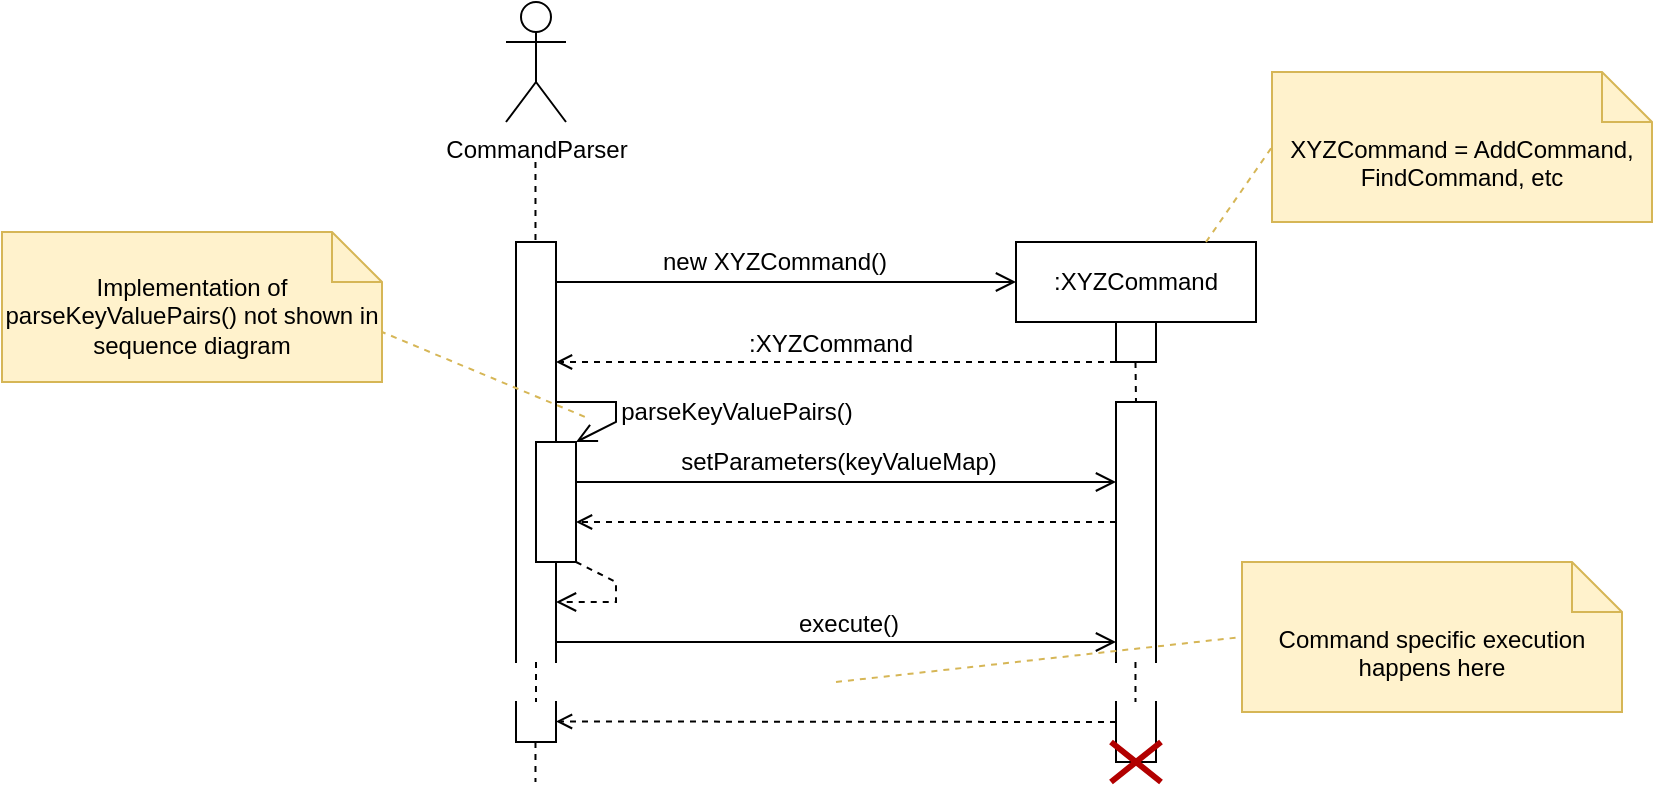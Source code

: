 <mxfile version="26.1.3">
  <diagram id="3q07VNqblSTx5j6VLEmy" name="Page-1">
    <mxGraphModel dx="1048" dy="668" grid="1" gridSize="10" guides="1" tooltips="1" connect="1" arrows="1" fold="1" page="1" pageScale="1" pageWidth="1169" pageHeight="827" math="0" shadow="0">
      <root>
        <mxCell id="0" />
        <mxCell id="1" parent="0" />
        <mxCell id="_zjArbaSMD3B-iguk2qb-1" value="CommandParser" style="shape=umlActor;verticalLabelPosition=bottom;verticalAlign=top;html=1;" vertex="1" parent="1">
          <mxGeometry x="282" y="110" width="30" height="60" as="geometry" />
        </mxCell>
        <mxCell id="_zjArbaSMD3B-iguk2qb-3" value="" style="shape=partialRectangle;whiteSpace=wrap;html=1;bottom=0;point=[];connectable=0;targetShapes=umlLifeline;" vertex="1" parent="1">
          <mxGeometry x="287" y="230" width="20" height="210" as="geometry" />
        </mxCell>
        <mxCell id="_zjArbaSMD3B-iguk2qb-4" value="" style="shape=partialRectangle;whiteSpace=wrap;html=1;top=0;point=[];connectable=0;targetShapes=umlLifeline;" vertex="1" parent="1">
          <mxGeometry x="287" y="460" width="20" height="20" as="geometry" />
        </mxCell>
        <mxCell id="_zjArbaSMD3B-iguk2qb-8" value="" style="endArrow=none;startArrow=none;endFill=0;startFill=0;endSize=8;html=1;verticalAlign=bottom;labelBackgroundColor=none;strokeWidth=1;rounded=0;dashed=1;" edge="1" parent="1">
          <mxGeometry width="160" relative="1" as="geometry">
            <mxPoint x="296.74" y="190" as="sourcePoint" />
            <mxPoint x="296.74" y="230" as="targetPoint" />
          </mxGeometry>
        </mxCell>
        <mxCell id="_zjArbaSMD3B-iguk2qb-9" value="" style="endArrow=open;startArrow=none;endFill=0;startFill=0;endSize=8;html=1;verticalAlign=bottom;labelBackgroundColor=none;strokeWidth=1;rounded=0;entryX=0;entryY=0.5;entryDx=0;entryDy=0;" edge="1" parent="1" target="_zjArbaSMD3B-iguk2qb-11">
          <mxGeometry width="160" relative="1" as="geometry">
            <mxPoint x="307" y="250" as="sourcePoint" />
            <mxPoint x="487" y="250" as="targetPoint" />
          </mxGeometry>
        </mxCell>
        <mxCell id="_zjArbaSMD3B-iguk2qb-10" value="new XYZCommand()" style="text;html=1;align=center;verticalAlign=middle;resizable=0;points=[];autosize=1;strokeColor=none;fillColor=none;" vertex="1" parent="1">
          <mxGeometry x="346" y="225" width="140" height="30" as="geometry" />
        </mxCell>
        <mxCell id="_zjArbaSMD3B-iguk2qb-11" value=":XYZCommand" style="fontStyle=0;html=1;whiteSpace=wrap;" vertex="1" parent="1">
          <mxGeometry x="537" y="230" width="120" height="40" as="geometry" />
        </mxCell>
        <mxCell id="_zjArbaSMD3B-iguk2qb-12" value="" style="whiteSpace=wrap;html=1;" vertex="1" parent="1">
          <mxGeometry x="587" y="270" width="20" height="20" as="geometry" />
        </mxCell>
        <mxCell id="_zjArbaSMD3B-iguk2qb-13" value="" style="html=1;verticalAlign=bottom;labelBackgroundColor=none;endArrow=open;endFill=0;dashed=1;rounded=0;exitX=0;exitY=1;exitDx=0;exitDy=0;" edge="1" parent="1" source="_zjArbaSMD3B-iguk2qb-12">
          <mxGeometry width="160" relative="1" as="geometry">
            <mxPoint x="377" y="340" as="sourcePoint" />
            <mxPoint x="307" y="290" as="targetPoint" />
          </mxGeometry>
        </mxCell>
        <mxCell id="_zjArbaSMD3B-iguk2qb-14" value=":XYZCommand" style="text;html=1;align=center;verticalAlign=middle;resizable=0;points=[];autosize=1;strokeColor=none;fillColor=none;" vertex="1" parent="1">
          <mxGeometry x="389" y="266" width="110" height="30" as="geometry" />
        </mxCell>
        <mxCell id="_zjArbaSMD3B-iguk2qb-15" value="" style="endArrow=none;startArrow=none;endFill=0;startFill=0;endSize=8;html=1;verticalAlign=bottom;labelBackgroundColor=none;strokeWidth=1;rounded=0;dashed=1;" edge="1" parent="1">
          <mxGeometry width="160" relative="1" as="geometry">
            <mxPoint x="596.74" y="290" as="sourcePoint" />
            <mxPoint x="597" y="310" as="targetPoint" />
          </mxGeometry>
        </mxCell>
        <mxCell id="_zjArbaSMD3B-iguk2qb-17" value="" style="shape=partialRectangle;whiteSpace=wrap;html=1;bottom=0;point=[];connectable=0;targetShapes=umlLifeline;" vertex="1" parent="1">
          <mxGeometry x="587" y="310" width="20" height="130" as="geometry" />
        </mxCell>
        <mxCell id="_zjArbaSMD3B-iguk2qb-18" value="" style="shape=partialRectangle;whiteSpace=wrap;html=1;top=0;point=[];connectable=0;targetShapes=umlLifeline;" vertex="1" parent="1">
          <mxGeometry x="587" y="460" width="20" height="30" as="geometry" />
        </mxCell>
        <mxCell id="_zjArbaSMD3B-iguk2qb-19" value="execute()" style="text;html=1;align=center;verticalAlign=middle;resizable=0;points=[];autosize=1;strokeColor=none;fillColor=none;" vertex="1" parent="1">
          <mxGeometry x="418" y="406" width="70" height="30" as="geometry" />
        </mxCell>
        <mxCell id="_zjArbaSMD3B-iguk2qb-20" value="" style="endArrow=open;startArrow=none;endFill=0;startFill=0;endSize=8;html=1;verticalAlign=bottom;labelBackgroundColor=none;strokeWidth=1;rounded=0;" edge="1" parent="1">
          <mxGeometry width="160" relative="1" as="geometry">
            <mxPoint x="307" y="430" as="sourcePoint" />
            <mxPoint x="587" y="430" as="targetPoint" />
          </mxGeometry>
        </mxCell>
        <mxCell id="_zjArbaSMD3B-iguk2qb-21" value="" style="endArrow=none;startArrow=none;endFill=0;startFill=0;endSize=8;html=1;verticalAlign=bottom;labelBackgroundColor=none;strokeWidth=1;rounded=0;dashed=1;" edge="1" parent="1">
          <mxGeometry width="160" relative="1" as="geometry">
            <mxPoint x="297" y="440" as="sourcePoint" />
            <mxPoint x="297" y="460" as="targetPoint" />
          </mxGeometry>
        </mxCell>
        <mxCell id="_zjArbaSMD3B-iguk2qb-22" value="" style="endArrow=none;startArrow=none;endFill=0;startFill=0;endSize=8;html=1;verticalAlign=bottom;labelBackgroundColor=none;strokeWidth=1;rounded=0;dashed=1;" edge="1" parent="1">
          <mxGeometry width="160" relative="1" as="geometry">
            <mxPoint x="596.74" y="440" as="sourcePoint" />
            <mxPoint x="596.74" y="460" as="targetPoint" />
          </mxGeometry>
        </mxCell>
        <mxCell id="_zjArbaSMD3B-iguk2qb-23" value="" style="html=1;verticalAlign=bottom;labelBackgroundColor=none;endArrow=open;endFill=0;dashed=1;rounded=0;" edge="1" parent="1">
          <mxGeometry width="160" relative="1" as="geometry">
            <mxPoint x="587" y="470" as="sourcePoint" />
            <mxPoint x="307" y="469.74" as="targetPoint" />
          </mxGeometry>
        </mxCell>
        <mxCell id="_zjArbaSMD3B-iguk2qb-24" value="" style="shape=umlDestroy;whiteSpace=wrap;html=1;strokeWidth=3;targetShapes=umlLifeline;fillColor=#e51400;fontColor=#ffffff;strokeColor=#B20000;" vertex="1" parent="1">
          <mxGeometry x="584.5" y="480" width="25" height="20" as="geometry" />
        </mxCell>
        <mxCell id="_zjArbaSMD3B-iguk2qb-25" value="" style="endArrow=none;startArrow=none;endFill=0;startFill=0;endSize=8;html=1;verticalAlign=bottom;labelBackgroundColor=none;strokeWidth=1;rounded=0;dashed=1;" edge="1" parent="1">
          <mxGeometry width="160" relative="1" as="geometry">
            <mxPoint x="296.74" y="480" as="sourcePoint" />
            <mxPoint x="296.74" y="500" as="targetPoint" />
          </mxGeometry>
        </mxCell>
        <mxCell id="_zjArbaSMD3B-iguk2qb-33" value="" style="endArrow=open;startArrow=none;endFill=0;startFill=0;endSize=8;html=1;verticalAlign=bottom;labelBackgroundColor=none;strokeWidth=1;rounded=0;entryX=1;entryY=0;entryDx=0;entryDy=0;" edge="1" parent="1" target="_zjArbaSMD3B-iguk2qb-34">
          <mxGeometry width="160" relative="1" as="geometry">
            <mxPoint x="307" y="310" as="sourcePoint" />
            <mxPoint x="467" y="310" as="targetPoint" />
            <Array as="points">
              <mxPoint x="337" y="310" />
              <mxPoint x="337" y="320" />
            </Array>
          </mxGeometry>
        </mxCell>
        <mxCell id="_zjArbaSMD3B-iguk2qb-34" value="" style="whiteSpace=wrap;html=1;" vertex="1" parent="1">
          <mxGeometry x="297" y="330" width="20" height="60" as="geometry" />
        </mxCell>
        <mxCell id="_zjArbaSMD3B-iguk2qb-35" value="" style="endArrow=open;startArrow=none;endFill=0;startFill=0;endSize=8;html=1;verticalAlign=bottom;dashed=1;labelBackgroundColor=none;rounded=0;exitX=1;exitY=1;exitDx=0;exitDy=0;" edge="1" parent="1" source="_zjArbaSMD3B-iguk2qb-34">
          <mxGeometry width="160" relative="1" as="geometry">
            <mxPoint x="387" y="390" as="sourcePoint" />
            <mxPoint x="307" y="410" as="targetPoint" />
            <Array as="points">
              <mxPoint x="337" y="400" />
              <mxPoint x="337" y="410" />
            </Array>
          </mxGeometry>
        </mxCell>
        <mxCell id="_zjArbaSMD3B-iguk2qb-36" value="parseKeyValuePairs()" style="text;html=1;align=center;verticalAlign=middle;resizable=0;points=[];autosize=1;strokeColor=none;fillColor=none;" vertex="1" parent="1">
          <mxGeometry x="327" y="300" width="140" height="30" as="geometry" />
        </mxCell>
        <mxCell id="_zjArbaSMD3B-iguk2qb-37" value="" style="endArrow=open;startArrow=none;endFill=0;startFill=0;endSize=8;html=1;verticalAlign=bottom;labelBackgroundColor=none;strokeWidth=1;rounded=0;" edge="1" parent="1">
          <mxGeometry width="160" relative="1" as="geometry">
            <mxPoint x="317" y="350" as="sourcePoint" />
            <mxPoint x="587" y="350" as="targetPoint" />
          </mxGeometry>
        </mxCell>
        <mxCell id="_zjArbaSMD3B-iguk2qb-38" value="setParameters(keyValueMap)" style="text;html=1;align=center;verticalAlign=middle;resizable=0;points=[];autosize=1;strokeColor=none;fillColor=none;" vertex="1" parent="1">
          <mxGeometry x="358" y="325" width="180" height="30" as="geometry" />
        </mxCell>
        <mxCell id="_zjArbaSMD3B-iguk2qb-39" value="" style="html=1;verticalAlign=bottom;labelBackgroundColor=none;endArrow=open;endFill=0;dashed=1;rounded=0;" edge="1" parent="1">
          <mxGeometry width="160" relative="1" as="geometry">
            <mxPoint x="587" y="370" as="sourcePoint" />
            <mxPoint x="317" y="370" as="targetPoint" />
          </mxGeometry>
        </mxCell>
        <mxCell id="_zjArbaSMD3B-iguk2qb-40" value="XYZCommand = AddCommand, FindCommand, etc" style="shape=note2;boundedLbl=1;whiteSpace=wrap;html=1;size=25;verticalAlign=top;align=center;fillColor=#fff2cc;strokeColor=#d6b656;" vertex="1" parent="1">
          <mxGeometry x="665" y="145" width="190" height="75" as="geometry" />
        </mxCell>
        <mxCell id="_zjArbaSMD3B-iguk2qb-41" value="" style="endArrow=none;dashed=1;html=1;rounded=0;exitX=1.005;exitY=0.131;exitDx=0;exitDy=0;entryX=0;entryY=0.5;entryDx=0;entryDy=0;entryPerimeter=0;exitPerimeter=0;fillColor=#fff2cc;strokeColor=#d6b656;" edge="1" parent="1" target="_zjArbaSMD3B-iguk2qb-40">
          <mxGeometry width="50" height="50" relative="1" as="geometry">
            <mxPoint x="632" y="230" as="sourcePoint" />
            <mxPoint x="540" y="310" as="targetPoint" />
          </mxGeometry>
        </mxCell>
        <mxCell id="_zjArbaSMD3B-iguk2qb-42" value="Command specific execution happens here" style="shape=note2;boundedLbl=1;whiteSpace=wrap;html=1;size=25;verticalAlign=top;align=center;fillColor=#fff2cc;strokeColor=#d6b656;" vertex="1" parent="1">
          <mxGeometry x="650" y="390" width="190" height="75" as="geometry" />
        </mxCell>
        <mxCell id="_zjArbaSMD3B-iguk2qb-43" value="" style="endArrow=none;dashed=1;html=1;rounded=0;entryX=0;entryY=0.5;entryDx=0;entryDy=0;entryPerimeter=0;fillColor=#fff2cc;strokeColor=#d6b656;" edge="1" parent="1" target="_zjArbaSMD3B-iguk2qb-42">
          <mxGeometry width="50" height="50" relative="1" as="geometry">
            <mxPoint x="447" y="450" as="sourcePoint" />
            <mxPoint x="525" y="540" as="targetPoint" />
          </mxGeometry>
        </mxCell>
        <mxCell id="_zjArbaSMD3B-iguk2qb-44" value="Implementation of parseKeyValuePairs() not shown in sequence diagram" style="shape=note2;boundedLbl=1;whiteSpace=wrap;html=1;size=25;verticalAlign=top;align=center;fillColor=#fff2cc;strokeColor=#d6b656;spacingTop=-11;" vertex="1" parent="1">
          <mxGeometry x="30" y="225" width="190" height="75" as="geometry" />
        </mxCell>
        <mxCell id="_zjArbaSMD3B-iguk2qb-45" value="" style="endArrow=none;dashed=1;html=1;rounded=0;entryX=0;entryY=0;entryDx=190;entryDy=50;entryPerimeter=0;fillColor=#fff2cc;strokeColor=#d6b656;exitX=-0.04;exitY=0.58;exitDx=0;exitDy=0;exitPerimeter=0;" edge="1" parent="1" target="_zjArbaSMD3B-iguk2qb-44" source="_zjArbaSMD3B-iguk2qb-36">
          <mxGeometry width="50" height="50" relative="1" as="geometry">
            <mxPoint x="227" y="350" as="sourcePoint" />
            <mxPoint x="-95" y="390" as="targetPoint" />
          </mxGeometry>
        </mxCell>
      </root>
    </mxGraphModel>
  </diagram>
</mxfile>

